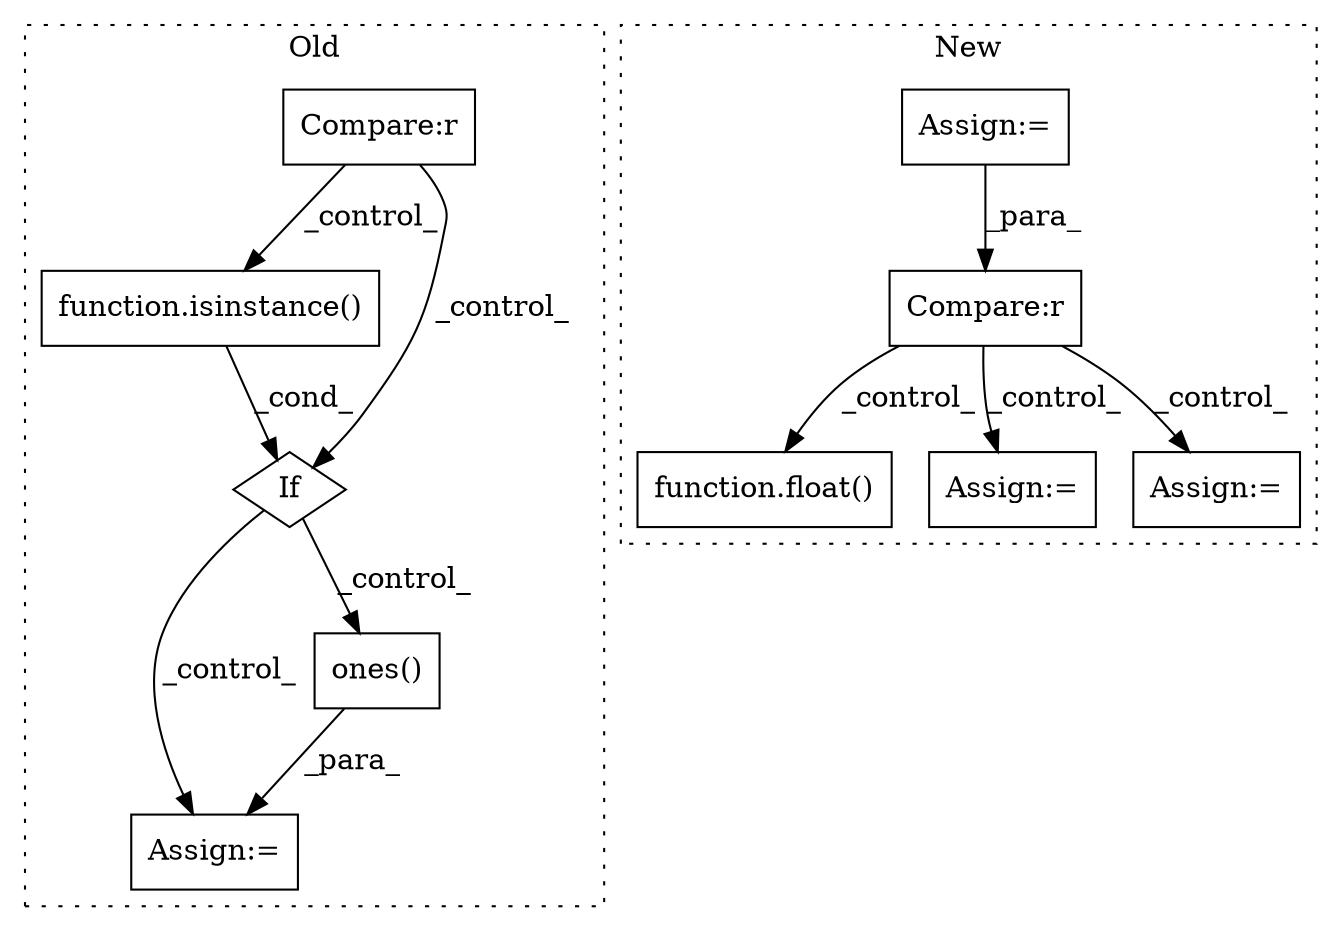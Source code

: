 digraph G {
subgraph cluster0 {
1 [label="function.isinstance()" a="75" s="1214,1236" l="11,1" shape="box"];
3 [label="If" a="96" s="1214" l="0" shape="diamond"];
6 [label="Assign:=" a="68" s="1261" l="3" shape="box"];
9 [label="ones()" a="75" s="1273,1295" l="11,41" shape="box"];
10 [label="Compare:r" a="40" s="921" l="16" shape="box"];
label = "Old";
style="dotted";
}
subgraph cluster1 {
2 [label="function.float()" a="75" s="1480,1496" l="6,1" shape="box"];
4 [label="Assign:=" a="68" s="829" l="3" shape="box"];
5 [label="Assign:=" a="68" s="1253" l="4" shape="box"];
7 [label="Compare:r" a="40" s="935" l="12" shape="box"];
8 [label="Assign:=" a="68" s="989" l="11" shape="box"];
label = "New";
style="dotted";
}
1 -> 3 [label="_cond_"];
3 -> 6 [label="_control_"];
3 -> 9 [label="_control_"];
4 -> 7 [label="_para_"];
7 -> 8 [label="_control_"];
7 -> 2 [label="_control_"];
7 -> 5 [label="_control_"];
9 -> 6 [label="_para_"];
10 -> 1 [label="_control_"];
10 -> 3 [label="_control_"];
}